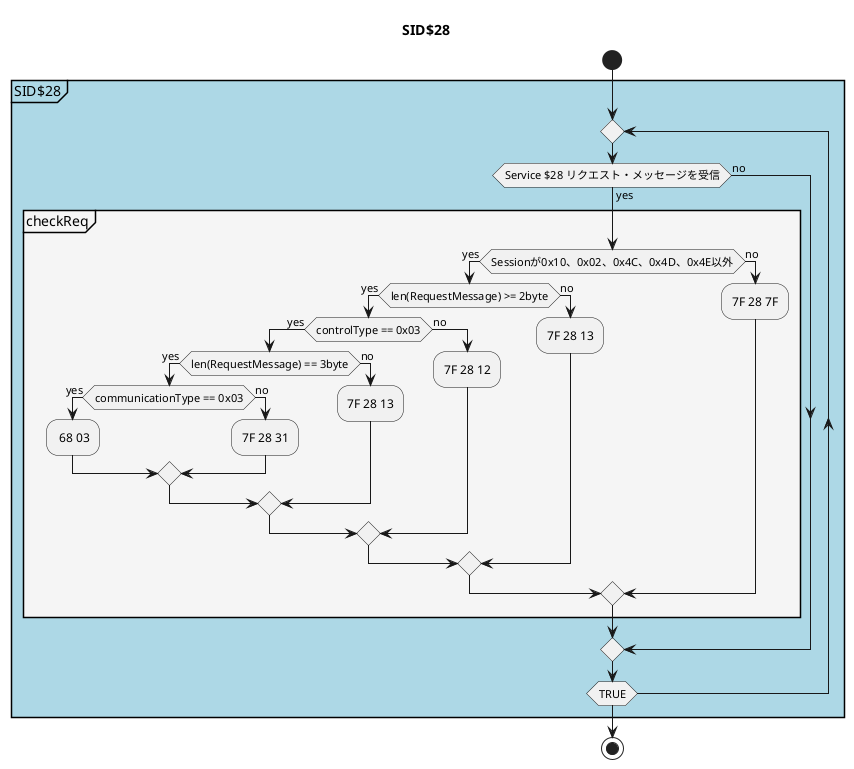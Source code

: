 @startuml SID$28
title SID$28
start
    partition SID$28 #LightBlue{
    repeat
    if (Service $28 リクエスト・メッセージを受信) then (yes)

      partition checkReq #WhiteSmoke{
        if(Sessionが0x10、0x02、0x4C、0x4D、0x4E以外) then (yes)
            if (len(RequestMessage) >= 2byte) then (yes) 
                if (controlType == 0x03) then (yes)
                    if(len(RequestMessage) == 3byte) then (yes)
                        if(communicationType == 0x03) then (yes)
                            : 68 03;
                        else(no)
                            :7F 28 31;
                        endif
                    else(no)
                        :7F 28 13;
                    endif
                else(no)
                    :7F 28 12;
                endif
            else (no)
                :7F 28 13;
            endif
        else(no)
            :7F 28 7F;
        endif
        }

    else (no)

    endif
    repeat while(TRUE)
    }
stop
@enduml